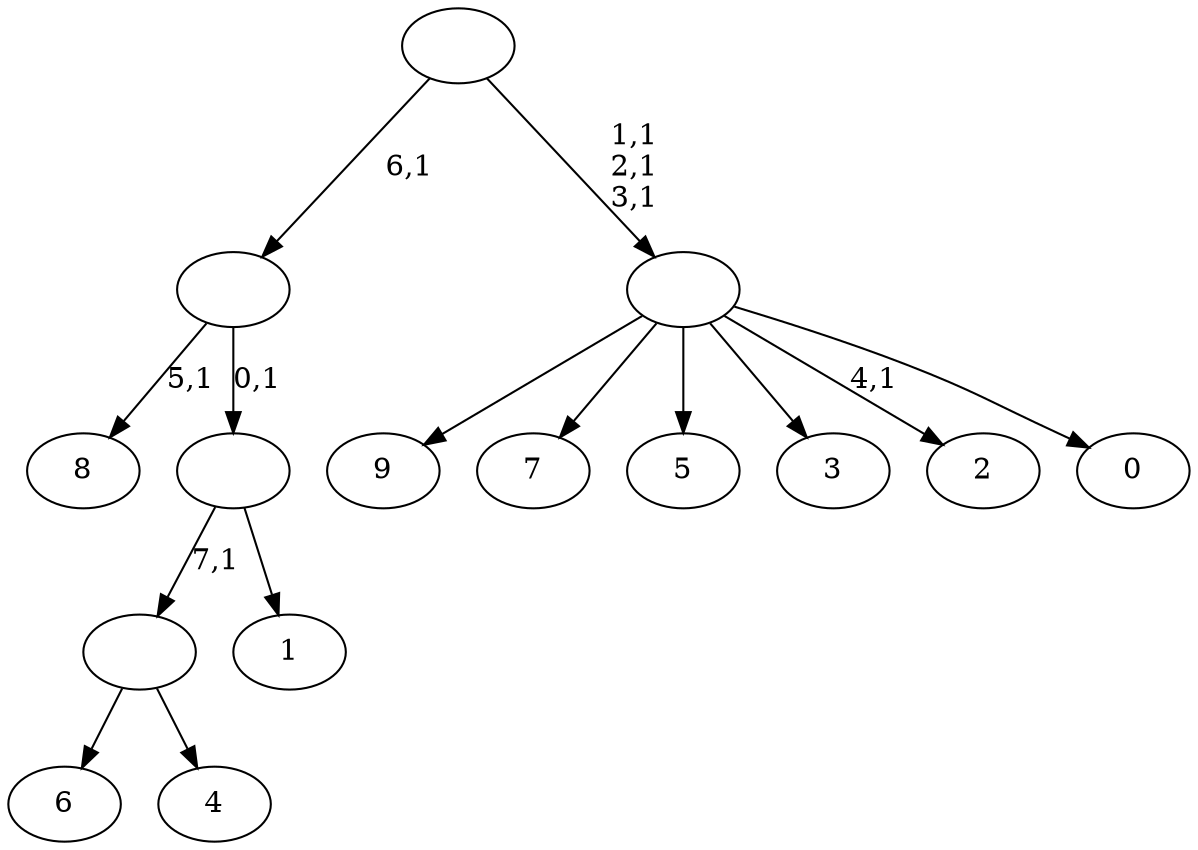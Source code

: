 digraph T {
	18 [label="9"]
	17 [label="8"]
	15 [label="7"]
	14 [label="6"]
	13 [label="5"]
	12 [label="4"]
	11 [label=""]
	10 [label="3"]
	9 [label="2"]
	7 [label="1"]
	6 [label=""]
	5 [label=""]
	4 [label="0"]
	3 [label=""]
	0 [label=""]
	11 -> 14 [label=""]
	11 -> 12 [label=""]
	6 -> 11 [label="7,1"]
	6 -> 7 [label=""]
	5 -> 17 [label="5,1"]
	5 -> 6 [label="0,1"]
	3 -> 9 [label="4,1"]
	3 -> 18 [label=""]
	3 -> 15 [label=""]
	3 -> 13 [label=""]
	3 -> 10 [label=""]
	3 -> 4 [label=""]
	0 -> 3 [label="1,1\n2,1\n3,1"]
	0 -> 5 [label="6,1"]
}
